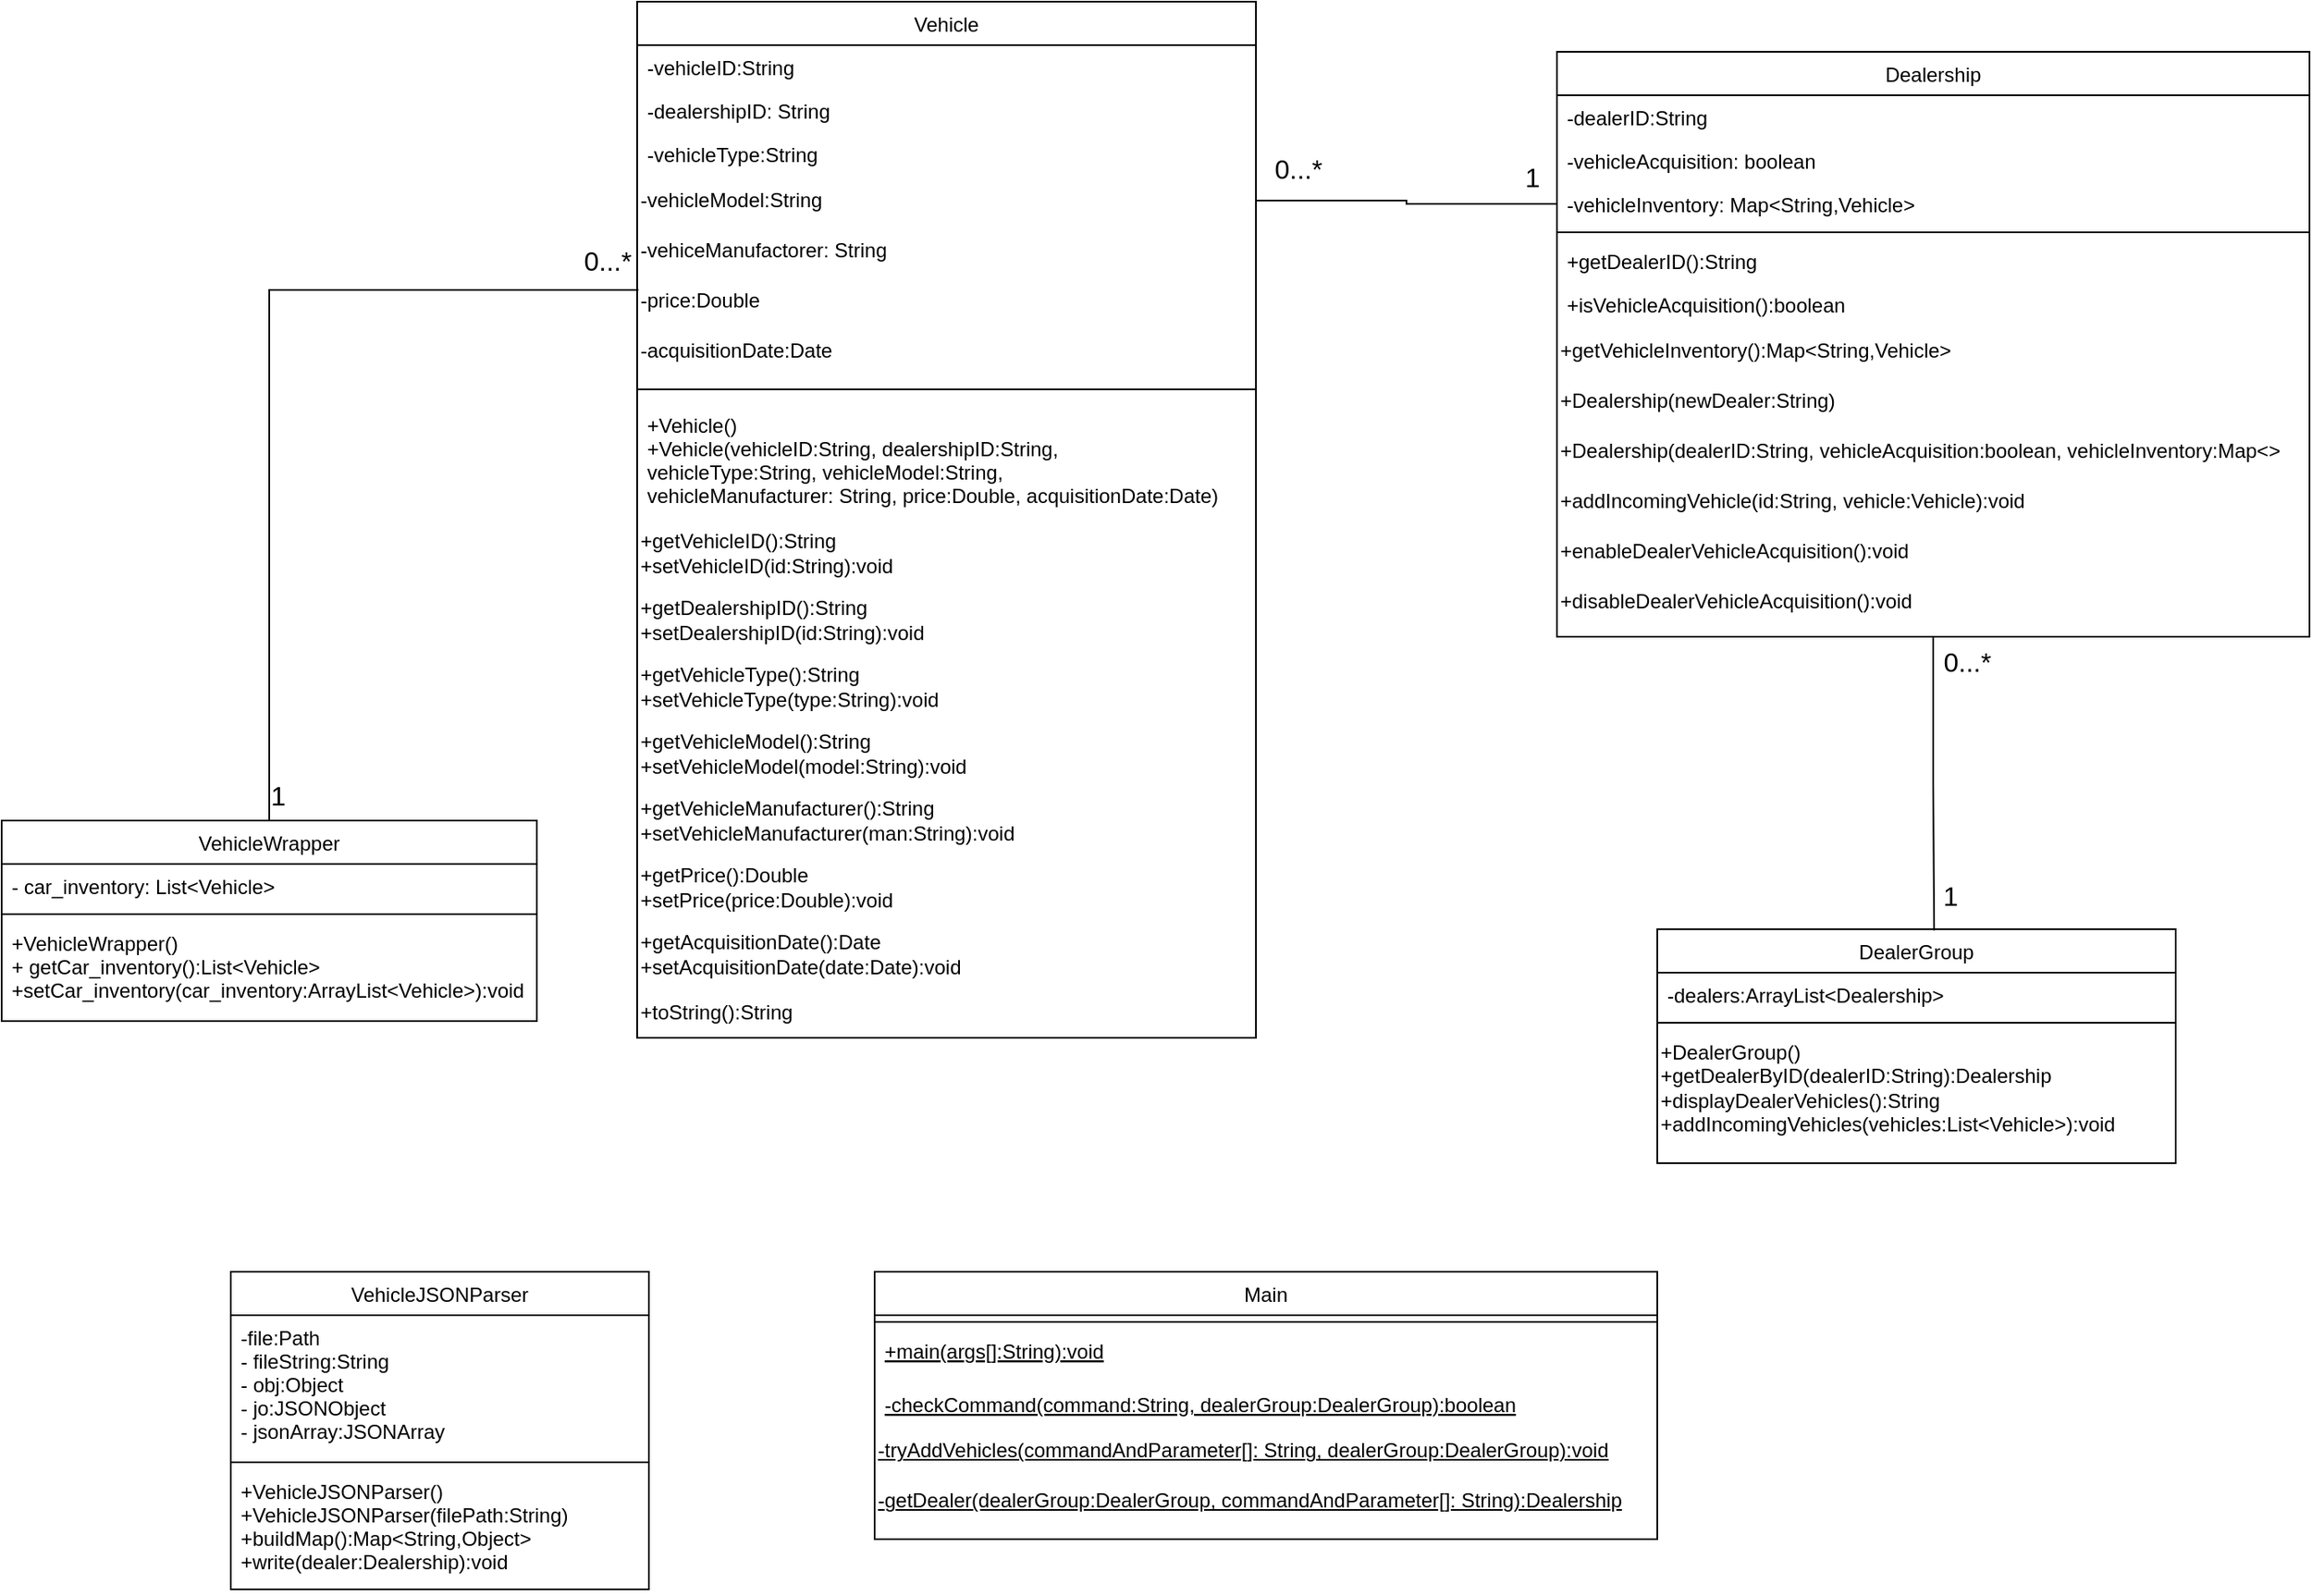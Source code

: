 <mxfile version="20.3.3" type="github">
  <diagram id="C5RBs43oDa-KdzZeNtuy" name="Page-1">
    <mxGraphModel dx="2896" dy="995" grid="1" gridSize="10" guides="1" tooltips="1" connect="1" arrows="1" fold="1" page="1" pageScale="1" pageWidth="827" pageHeight="1169" math="0" shadow="0">
      <root>
        <mxCell id="WIyWlLk6GJQsqaUBKTNV-0" />
        <mxCell id="WIyWlLk6GJQsqaUBKTNV-1" parent="WIyWlLk6GJQsqaUBKTNV-0" />
        <mxCell id="zkfFHV4jXpPFQw0GAbJ--0" value="Vehicle" style="swimlane;fontStyle=0;align=center;verticalAlign=top;childLayout=stackLayout;horizontal=1;startSize=26;horizontalStack=0;resizeParent=1;resizeLast=0;collapsible=1;marginBottom=0;rounded=0;shadow=0;strokeWidth=1;" parent="WIyWlLk6GJQsqaUBKTNV-1" vertex="1">
          <mxGeometry x="-420" y="30" width="370" height="620" as="geometry">
            <mxRectangle x="50" y="20" width="160" height="26" as="alternateBounds" />
          </mxGeometry>
        </mxCell>
        <mxCell id="zkfFHV4jXpPFQw0GAbJ--1" value="-vehicleID:String" style="text;align=left;verticalAlign=top;spacingLeft=4;spacingRight=4;overflow=hidden;rotatable=0;points=[[0,0.5],[1,0.5]];portConstraint=eastwest;" parent="zkfFHV4jXpPFQw0GAbJ--0" vertex="1">
          <mxGeometry y="26" width="370" height="26" as="geometry" />
        </mxCell>
        <mxCell id="zkfFHV4jXpPFQw0GAbJ--2" value="-dealershipID: String" style="text;align=left;verticalAlign=top;spacingLeft=4;spacingRight=4;overflow=hidden;rotatable=0;points=[[0,0.5],[1,0.5]];portConstraint=eastwest;rounded=0;shadow=0;html=0;" parent="zkfFHV4jXpPFQw0GAbJ--0" vertex="1">
          <mxGeometry y="52" width="370" height="26" as="geometry" />
        </mxCell>
        <mxCell id="zkfFHV4jXpPFQw0GAbJ--3" value="-vehicleType:String&#xa;" style="text;align=left;verticalAlign=top;spacingLeft=4;spacingRight=4;overflow=hidden;rotatable=0;points=[[0,0.5],[1,0.5]];portConstraint=eastwest;rounded=0;shadow=0;html=0;" parent="zkfFHV4jXpPFQw0GAbJ--0" vertex="1">
          <mxGeometry y="78" width="370" height="26" as="geometry" />
        </mxCell>
        <mxCell id="NPWFcT88b-uuEgtOuRGy-2" value="-vehicleModel:String" style="text;html=1;align=left;verticalAlign=middle;resizable=0;points=[];autosize=1;strokeColor=none;fillColor=none;" vertex="1" parent="zkfFHV4jXpPFQw0GAbJ--0">
          <mxGeometry y="104" width="370" height="30" as="geometry" />
        </mxCell>
        <mxCell id="NPWFcT88b-uuEgtOuRGy-3" value="-vehiceManufactorer: String" style="text;html=1;align=left;verticalAlign=middle;resizable=0;points=[];autosize=1;strokeColor=none;fillColor=none;" vertex="1" parent="zkfFHV4jXpPFQw0GAbJ--0">
          <mxGeometry y="134" width="370" height="30" as="geometry" />
        </mxCell>
        <mxCell id="NPWFcT88b-uuEgtOuRGy-4" value="-price:Double" style="text;html=1;align=left;verticalAlign=middle;resizable=0;points=[];autosize=1;strokeColor=none;fillColor=none;" vertex="1" parent="zkfFHV4jXpPFQw0GAbJ--0">
          <mxGeometry y="164" width="370" height="30" as="geometry" />
        </mxCell>
        <mxCell id="NPWFcT88b-uuEgtOuRGy-5" value="-acquisitionDate:Date" style="text;html=1;align=left;verticalAlign=middle;resizable=0;points=[];autosize=1;strokeColor=none;fillColor=none;" vertex="1" parent="zkfFHV4jXpPFQw0GAbJ--0">
          <mxGeometry y="194" width="370" height="30" as="geometry" />
        </mxCell>
        <mxCell id="zkfFHV4jXpPFQw0GAbJ--4" value="" style="line;html=1;strokeWidth=1;align=left;verticalAlign=middle;spacingTop=-1;spacingLeft=3;spacingRight=3;rotatable=0;labelPosition=right;points=[];portConstraint=eastwest;" parent="zkfFHV4jXpPFQw0GAbJ--0" vertex="1">
          <mxGeometry y="224" width="370" height="16" as="geometry" />
        </mxCell>
        <mxCell id="zkfFHV4jXpPFQw0GAbJ--5" value="+Vehicle()&#xa;+Vehicle(vehicleID:String, dealershipID:String, &#xa;vehicleType:String, vehicleModel:String, &#xa;vehicleManufacturer: String, price:Double, acquisitionDate:Date)&#xa;" style="text;align=left;verticalAlign=top;spacingLeft=4;spacingRight=4;overflow=hidden;rotatable=0;points=[[0,0.5],[1,0.5]];portConstraint=eastwest;" parent="zkfFHV4jXpPFQw0GAbJ--0" vertex="1">
          <mxGeometry y="240" width="370" height="70" as="geometry" />
        </mxCell>
        <mxCell id="NPWFcT88b-uuEgtOuRGy-22" value="+getVehicleID():String&lt;br&gt;+setVehicleID(id:String):void" style="text;html=1;align=left;verticalAlign=middle;resizable=0;points=[];autosize=1;strokeColor=none;fillColor=none;" vertex="1" parent="zkfFHV4jXpPFQw0GAbJ--0">
          <mxGeometry y="310" width="370" height="40" as="geometry" />
        </mxCell>
        <mxCell id="NPWFcT88b-uuEgtOuRGy-23" value="&lt;span style=&quot;&quot;&gt;+getDealershipID():String&lt;/span&gt;&lt;br style=&quot;&quot;&gt;&lt;span style=&quot;&quot;&gt;+setDealershipID(id:String):void&lt;/span&gt;" style="text;html=1;align=left;verticalAlign=middle;resizable=0;points=[];autosize=1;strokeColor=none;fillColor=none;" vertex="1" parent="zkfFHV4jXpPFQw0GAbJ--0">
          <mxGeometry y="350" width="370" height="40" as="geometry" />
        </mxCell>
        <mxCell id="NPWFcT88b-uuEgtOuRGy-24" value="&lt;span style=&quot;&quot;&gt;+getVehicleType():String&lt;/span&gt;&lt;br style=&quot;&quot;&gt;&lt;span style=&quot;&quot;&gt;+setVehicleType(type:String):void&lt;/span&gt;" style="text;html=1;align=left;verticalAlign=middle;resizable=0;points=[];autosize=1;strokeColor=none;fillColor=none;" vertex="1" parent="zkfFHV4jXpPFQw0GAbJ--0">
          <mxGeometry y="390" width="370" height="40" as="geometry" />
        </mxCell>
        <mxCell id="NPWFcT88b-uuEgtOuRGy-25" value="&lt;span style=&quot;&quot;&gt;+getVehicleModel():String&lt;/span&gt;&lt;br style=&quot;&quot;&gt;&lt;span style=&quot;&quot;&gt;+setVehicleModel(model:String):void&lt;/span&gt;" style="text;html=1;align=left;verticalAlign=middle;resizable=0;points=[];autosize=1;strokeColor=none;fillColor=none;" vertex="1" parent="zkfFHV4jXpPFQw0GAbJ--0">
          <mxGeometry y="430" width="370" height="40" as="geometry" />
        </mxCell>
        <mxCell id="NPWFcT88b-uuEgtOuRGy-26" value="&lt;span style=&quot;&quot;&gt;+getVehicleManufacturer():String&lt;/span&gt;&lt;br style=&quot;&quot;&gt;&lt;span style=&quot;&quot;&gt;+setVehicleManufacturer(man:String):void&lt;/span&gt;" style="text;html=1;align=left;verticalAlign=middle;resizable=0;points=[];autosize=1;strokeColor=none;fillColor=none;" vertex="1" parent="zkfFHV4jXpPFQw0GAbJ--0">
          <mxGeometry y="470" width="370" height="40" as="geometry" />
        </mxCell>
        <mxCell id="NPWFcT88b-uuEgtOuRGy-27" value="&lt;div style=&quot;&quot;&gt;&lt;span style=&quot;background-color: initial;&quot;&gt;+getPrice():Double&lt;/span&gt;&lt;/div&gt;&lt;span style=&quot;&quot;&gt;+setPrice(price:Double):void&lt;/span&gt;" style="text;html=1;align=left;verticalAlign=middle;resizable=0;points=[];autosize=1;strokeColor=none;fillColor=none;" vertex="1" parent="zkfFHV4jXpPFQw0GAbJ--0">
          <mxGeometry y="510" width="370" height="40" as="geometry" />
        </mxCell>
        <mxCell id="NPWFcT88b-uuEgtOuRGy-28" value="+getAcquisitionDate():Date&lt;br&gt;+setAcquisitionDate(date:Date):void" style="text;html=1;align=left;verticalAlign=middle;resizable=0;points=[];autosize=1;strokeColor=none;fillColor=none;" vertex="1" parent="zkfFHV4jXpPFQw0GAbJ--0">
          <mxGeometry y="550" width="370" height="40" as="geometry" />
        </mxCell>
        <mxCell id="NPWFcT88b-uuEgtOuRGy-29" value="+toString():String" style="text;html=1;align=left;verticalAlign=middle;resizable=0;points=[];autosize=1;strokeColor=none;fillColor=none;" vertex="1" parent="zkfFHV4jXpPFQw0GAbJ--0">
          <mxGeometry y="590" width="370" height="30" as="geometry" />
        </mxCell>
        <mxCell id="zkfFHV4jXpPFQw0GAbJ--6" value="Main" style="swimlane;fontStyle=0;align=center;verticalAlign=top;childLayout=stackLayout;horizontal=1;startSize=26;horizontalStack=0;resizeParent=1;resizeLast=0;collapsible=1;marginBottom=0;rounded=0;shadow=0;strokeWidth=1;" parent="WIyWlLk6GJQsqaUBKTNV-1" vertex="1">
          <mxGeometry x="-278" y="790" width="468" height="160" as="geometry">
            <mxRectangle x="130" y="380" width="160" height="26" as="alternateBounds" />
          </mxGeometry>
        </mxCell>
        <mxCell id="zkfFHV4jXpPFQw0GAbJ--9" value="" style="line;html=1;strokeWidth=1;align=left;verticalAlign=middle;spacingTop=-1;spacingLeft=3;spacingRight=3;rotatable=0;labelPosition=right;points=[];portConstraint=eastwest;" parent="zkfFHV4jXpPFQw0GAbJ--6" vertex="1">
          <mxGeometry y="26" width="468" height="8" as="geometry" />
        </mxCell>
        <mxCell id="zkfFHV4jXpPFQw0GAbJ--10" value="+main(args[]:String):void" style="text;align=left;verticalAlign=top;spacingLeft=4;spacingRight=4;overflow=hidden;rotatable=0;points=[[0,0.5],[1,0.5]];portConstraint=eastwest;fontStyle=4" parent="zkfFHV4jXpPFQw0GAbJ--6" vertex="1">
          <mxGeometry y="34" width="468" height="32" as="geometry" />
        </mxCell>
        <mxCell id="zkfFHV4jXpPFQw0GAbJ--11" value="-checkCommand(command:String, dealerGroup:DealerGroup):boolean" style="text;align=left;verticalAlign=top;spacingLeft=4;spacingRight=4;overflow=hidden;rotatable=0;points=[[0,0.5],[1,0.5]];portConstraint=eastwest;fontStyle=4" parent="zkfFHV4jXpPFQw0GAbJ--6" vertex="1">
          <mxGeometry y="66" width="468" height="26" as="geometry" />
        </mxCell>
        <mxCell id="NPWFcT88b-uuEgtOuRGy-30" value="&lt;u&gt;-tryAddVehicles(commandAndParameter[]: String, dealerGroup:DealerGroup):void&lt;/u&gt;" style="text;html=1;align=left;verticalAlign=middle;resizable=0;points=[];autosize=1;strokeColor=none;fillColor=none;" vertex="1" parent="zkfFHV4jXpPFQw0GAbJ--6">
          <mxGeometry y="92" width="468" height="30" as="geometry" />
        </mxCell>
        <mxCell id="NPWFcT88b-uuEgtOuRGy-31" value="&lt;u&gt;-getDealer(dealerGroup:DealerGroup, commandAndParameter[]: String):Dealership&lt;/u&gt;" style="text;html=1;align=left;verticalAlign=middle;resizable=0;points=[];autosize=1;strokeColor=none;fillColor=none;" vertex="1" parent="zkfFHV4jXpPFQw0GAbJ--6">
          <mxGeometry y="122" width="468" height="30" as="geometry" />
        </mxCell>
        <mxCell id="zkfFHV4jXpPFQw0GAbJ--13" value="DealerGroup" style="swimlane;fontStyle=0;align=center;verticalAlign=top;childLayout=stackLayout;horizontal=1;startSize=26;horizontalStack=0;resizeParent=1;resizeLast=0;collapsible=1;marginBottom=0;rounded=0;shadow=0;strokeWidth=1;" parent="WIyWlLk6GJQsqaUBKTNV-1" vertex="1">
          <mxGeometry x="190" y="585" width="310" height="140" as="geometry">
            <mxRectangle x="340" y="380" width="170" height="26" as="alternateBounds" />
          </mxGeometry>
        </mxCell>
        <mxCell id="zkfFHV4jXpPFQw0GAbJ--14" value="-dealers:ArrayList&lt;Dealership&gt;" style="text;align=left;verticalAlign=top;spacingLeft=4;spacingRight=4;overflow=hidden;rotatable=0;points=[[0,0.5],[1,0.5]];portConstraint=eastwest;" parent="zkfFHV4jXpPFQw0GAbJ--13" vertex="1">
          <mxGeometry y="26" width="310" height="26" as="geometry" />
        </mxCell>
        <mxCell id="zkfFHV4jXpPFQw0GAbJ--15" value="" style="line;html=1;strokeWidth=1;align=left;verticalAlign=middle;spacingTop=-1;spacingLeft=3;spacingRight=3;rotatable=0;labelPosition=right;points=[];portConstraint=eastwest;" parent="zkfFHV4jXpPFQw0GAbJ--13" vertex="1">
          <mxGeometry y="52" width="310" height="8" as="geometry" />
        </mxCell>
        <mxCell id="NPWFcT88b-uuEgtOuRGy-39" value="&lt;div style=&quot;&quot;&gt;&lt;span style=&quot;background-color: initial;&quot;&gt;+DealerGroup()&lt;/span&gt;&lt;/div&gt;&lt;div style=&quot;&quot;&gt;&lt;span style=&quot;background-color: initial;&quot;&gt;+getDealerByID(dealerID:String):Dealership&lt;/span&gt;&lt;/div&gt;&lt;div style=&quot;&quot;&gt;&lt;span style=&quot;background-color: initial;&quot;&gt;+displayDealerVehicles():String&lt;/span&gt;&lt;/div&gt;&lt;div style=&quot;&quot;&gt;&lt;span style=&quot;background-color: initial;&quot;&gt;+addIncomingVehicles(vehicles:List&amp;lt;Vehicle&amp;gt;):void&lt;/span&gt;&lt;/div&gt;" style="text;html=1;align=left;verticalAlign=middle;resizable=0;points=[];autosize=1;strokeColor=none;fillColor=none;" vertex="1" parent="zkfFHV4jXpPFQw0GAbJ--13">
          <mxGeometry y="60" width="310" height="70" as="geometry" />
        </mxCell>
        <mxCell id="NPWFcT88b-uuEgtOuRGy-54" style="edgeStyle=orthogonalEdgeStyle;rounded=0;orthogonalLoop=1;jettySize=auto;html=1;exitX=0.5;exitY=1;exitDx=0;exitDy=0;entryX=0.534;entryY=0.005;entryDx=0;entryDy=0;entryPerimeter=0;fontSize=16;endArrow=none;endFill=0;" edge="1" parent="WIyWlLk6GJQsqaUBKTNV-1" source="zkfFHV4jXpPFQw0GAbJ--17" target="zkfFHV4jXpPFQw0GAbJ--13">
          <mxGeometry relative="1" as="geometry" />
        </mxCell>
        <mxCell id="zkfFHV4jXpPFQw0GAbJ--17" value="Dealership" style="swimlane;fontStyle=0;align=center;verticalAlign=top;childLayout=stackLayout;horizontal=1;startSize=26;horizontalStack=0;resizeParent=1;resizeLast=0;collapsible=1;marginBottom=0;rounded=0;shadow=0;strokeWidth=1;" parent="WIyWlLk6GJQsqaUBKTNV-1" vertex="1">
          <mxGeometry x="130" y="60" width="450" height="350" as="geometry">
            <mxRectangle x="550" y="140" width="160" height="26" as="alternateBounds" />
          </mxGeometry>
        </mxCell>
        <mxCell id="zkfFHV4jXpPFQw0GAbJ--18" value="-dealerID:String" style="text;align=left;verticalAlign=top;spacingLeft=4;spacingRight=4;overflow=hidden;rotatable=0;points=[[0,0.5],[1,0.5]];portConstraint=eastwest;" parent="zkfFHV4jXpPFQw0GAbJ--17" vertex="1">
          <mxGeometry y="26" width="450" height="26" as="geometry" />
        </mxCell>
        <mxCell id="zkfFHV4jXpPFQw0GAbJ--19" value="-vehicleAcquisition: boolean" style="text;align=left;verticalAlign=top;spacingLeft=4;spacingRight=4;overflow=hidden;rotatable=0;points=[[0,0.5],[1,0.5]];portConstraint=eastwest;rounded=0;shadow=0;html=0;" parent="zkfFHV4jXpPFQw0GAbJ--17" vertex="1">
          <mxGeometry y="52" width="450" height="26" as="geometry" />
        </mxCell>
        <mxCell id="zkfFHV4jXpPFQw0GAbJ--20" value="-vehicleInventory: Map&lt;String,Vehicle&gt;" style="text;align=left;verticalAlign=top;spacingLeft=4;spacingRight=4;overflow=hidden;rotatable=0;points=[[0,0.5],[1,0.5]];portConstraint=eastwest;rounded=0;shadow=0;html=0;" parent="zkfFHV4jXpPFQw0GAbJ--17" vertex="1">
          <mxGeometry y="78" width="450" height="26" as="geometry" />
        </mxCell>
        <mxCell id="zkfFHV4jXpPFQw0GAbJ--23" value="" style="line;html=1;strokeWidth=1;align=left;verticalAlign=middle;spacingTop=-1;spacingLeft=3;spacingRight=3;rotatable=0;labelPosition=right;points=[];portConstraint=eastwest;" parent="zkfFHV4jXpPFQw0GAbJ--17" vertex="1">
          <mxGeometry y="104" width="450" height="8" as="geometry" />
        </mxCell>
        <mxCell id="zkfFHV4jXpPFQw0GAbJ--24" value="+getDealerID():String" style="text;align=left;verticalAlign=top;spacingLeft=4;spacingRight=4;overflow=hidden;rotatable=0;points=[[0,0.5],[1,0.5]];portConstraint=eastwest;" parent="zkfFHV4jXpPFQw0GAbJ--17" vertex="1">
          <mxGeometry y="112" width="450" height="26" as="geometry" />
        </mxCell>
        <mxCell id="zkfFHV4jXpPFQw0GAbJ--25" value="+isVehicleAcquisition():boolean" style="text;align=left;verticalAlign=top;spacingLeft=4;spacingRight=4;overflow=hidden;rotatable=0;points=[[0,0.5],[1,0.5]];portConstraint=eastwest;" parent="zkfFHV4jXpPFQw0GAbJ--17" vertex="1">
          <mxGeometry y="138" width="450" height="26" as="geometry" />
        </mxCell>
        <mxCell id="NPWFcT88b-uuEgtOuRGy-32" value="+getVehicleInventory():Map&amp;lt;String,Vehicle&amp;gt;" style="text;html=1;align=left;verticalAlign=middle;resizable=0;points=[];autosize=1;strokeColor=none;fillColor=none;" vertex="1" parent="zkfFHV4jXpPFQw0GAbJ--17">
          <mxGeometry y="164" width="450" height="30" as="geometry" />
        </mxCell>
        <mxCell id="NPWFcT88b-uuEgtOuRGy-33" value="+Dealership(newDealer:String)" style="text;html=1;align=left;verticalAlign=middle;resizable=0;points=[];autosize=1;strokeColor=none;fillColor=none;" vertex="1" parent="zkfFHV4jXpPFQw0GAbJ--17">
          <mxGeometry y="194" width="450" height="30" as="geometry" />
        </mxCell>
        <mxCell id="NPWFcT88b-uuEgtOuRGy-34" value="+Dealership(dealerID:String, vehicleAcquisition:boolean, vehicleInventory:Map&amp;lt;&amp;gt;" style="text;html=1;align=left;verticalAlign=middle;resizable=0;points=[];autosize=1;strokeColor=none;fillColor=none;" vertex="1" parent="zkfFHV4jXpPFQw0GAbJ--17">
          <mxGeometry y="224" width="450" height="30" as="geometry" />
        </mxCell>
        <mxCell id="NPWFcT88b-uuEgtOuRGy-35" value="+addIncomingVehicle(id:String, vehicle:Vehicle):void" style="text;html=1;align=left;verticalAlign=middle;resizable=0;points=[];autosize=1;strokeColor=none;fillColor=none;" vertex="1" parent="zkfFHV4jXpPFQw0GAbJ--17">
          <mxGeometry y="254" width="450" height="30" as="geometry" />
        </mxCell>
        <mxCell id="NPWFcT88b-uuEgtOuRGy-36" value="+enableDealerVehicleAcquisition():void" style="text;html=1;align=left;verticalAlign=middle;resizable=0;points=[];autosize=1;strokeColor=none;fillColor=none;" vertex="1" parent="zkfFHV4jXpPFQw0GAbJ--17">
          <mxGeometry y="284" width="450" height="30" as="geometry" />
        </mxCell>
        <mxCell id="NPWFcT88b-uuEgtOuRGy-37" value="+disableDealerVehicleAcquisition():void" style="text;html=1;align=left;verticalAlign=middle;resizable=0;points=[];autosize=1;strokeColor=none;fillColor=none;" vertex="1" parent="zkfFHV4jXpPFQw0GAbJ--17">
          <mxGeometry y="314" width="450" height="30" as="geometry" />
        </mxCell>
        <mxCell id="NPWFcT88b-uuEgtOuRGy-10" value="VehicleJSONParser" style="swimlane;fontStyle=0;align=center;verticalAlign=top;childLayout=stackLayout;horizontal=1;startSize=26;horizontalStack=0;resizeParent=1;resizeParentMax=0;resizeLast=0;collapsible=1;marginBottom=0;" vertex="1" parent="WIyWlLk6GJQsqaUBKTNV-1">
          <mxGeometry x="-663" y="790" width="250" height="190" as="geometry" />
        </mxCell>
        <mxCell id="NPWFcT88b-uuEgtOuRGy-11" value="-file:Path &#xa;	- fileString:String&#xa;	- obj:Object&#xa;	- jo:JSONObject &#xa;	- jsonArray:JSONArray" style="text;strokeColor=none;fillColor=none;align=left;verticalAlign=top;spacingLeft=4;spacingRight=4;overflow=hidden;rotatable=0;points=[[0,0.5],[1,0.5]];portConstraint=eastwest;" vertex="1" parent="NPWFcT88b-uuEgtOuRGy-10">
          <mxGeometry y="26" width="250" height="84" as="geometry" />
        </mxCell>
        <mxCell id="NPWFcT88b-uuEgtOuRGy-12" value="" style="line;strokeWidth=1;fillColor=none;align=left;verticalAlign=middle;spacingTop=-1;spacingLeft=3;spacingRight=3;rotatable=0;labelPosition=right;points=[];portConstraint=eastwest;strokeColor=inherit;" vertex="1" parent="NPWFcT88b-uuEgtOuRGy-10">
          <mxGeometry y="110" width="250" height="8" as="geometry" />
        </mxCell>
        <mxCell id="NPWFcT88b-uuEgtOuRGy-13" value="+VehicleJSONParser()&#xa;+VehicleJSONParser(filePath:String)&#xa;+buildMap():Map&lt;String,Object&gt;&#xa;+write(dealer:Dealership):void" style="text;strokeColor=none;fillColor=none;align=left;verticalAlign=top;spacingLeft=4;spacingRight=4;overflow=hidden;rotatable=0;points=[[0,0.5],[1,0.5]];portConstraint=eastwest;" vertex="1" parent="NPWFcT88b-uuEgtOuRGy-10">
          <mxGeometry y="118" width="250" height="72" as="geometry" />
        </mxCell>
        <mxCell id="NPWFcT88b-uuEgtOuRGy-48" style="edgeStyle=orthogonalEdgeStyle;rounded=0;orthogonalLoop=1;jettySize=auto;html=1;exitX=0.5;exitY=0;exitDx=0;exitDy=0;entryX=0.002;entryY=0.282;entryDx=0;entryDy=0;entryPerimeter=0;fontSize=16;endArrow=none;endFill=0;" edge="1" parent="WIyWlLk6GJQsqaUBKTNV-1" source="NPWFcT88b-uuEgtOuRGy-14" target="NPWFcT88b-uuEgtOuRGy-4">
          <mxGeometry relative="1" as="geometry" />
        </mxCell>
        <mxCell id="NPWFcT88b-uuEgtOuRGy-14" value="VehicleWrapper" style="swimlane;fontStyle=0;align=center;verticalAlign=top;childLayout=stackLayout;horizontal=1;startSize=26;horizontalStack=0;resizeParent=1;resizeParentMax=0;resizeLast=0;collapsible=1;marginBottom=0;" vertex="1" parent="WIyWlLk6GJQsqaUBKTNV-1">
          <mxGeometry x="-800" y="520" width="320" height="120" as="geometry" />
        </mxCell>
        <mxCell id="NPWFcT88b-uuEgtOuRGy-15" value="- car_inventory: List&lt;Vehicle&gt;" style="text;strokeColor=none;fillColor=none;align=left;verticalAlign=top;spacingLeft=4;spacingRight=4;overflow=hidden;rotatable=0;points=[[0,0.5],[1,0.5]];portConstraint=eastwest;" vertex="1" parent="NPWFcT88b-uuEgtOuRGy-14">
          <mxGeometry y="26" width="320" height="26" as="geometry" />
        </mxCell>
        <mxCell id="NPWFcT88b-uuEgtOuRGy-16" value="" style="line;strokeWidth=1;fillColor=none;align=left;verticalAlign=middle;spacingTop=-1;spacingLeft=3;spacingRight=3;rotatable=0;labelPosition=right;points=[];portConstraint=eastwest;strokeColor=inherit;" vertex="1" parent="NPWFcT88b-uuEgtOuRGy-14">
          <mxGeometry y="52" width="320" height="8" as="geometry" />
        </mxCell>
        <mxCell id="NPWFcT88b-uuEgtOuRGy-17" value="+VehicleWrapper()&#xa;+ getCar_inventory():List&lt;Vehicle&gt;&#xa;+setCar_inventory(car_inventory:ArrayList&lt;Vehicle&gt;):void" style="text;strokeColor=none;fillColor=none;align=left;verticalAlign=top;spacingLeft=4;spacingRight=4;overflow=hidden;rotatable=0;points=[[0,0.5],[1,0.5]];portConstraint=eastwest;" vertex="1" parent="NPWFcT88b-uuEgtOuRGy-14">
          <mxGeometry y="60" width="320" height="60" as="geometry" />
        </mxCell>
        <mxCell id="NPWFcT88b-uuEgtOuRGy-42" value="&lt;font style=&quot;font-size: 16px;&quot;&gt;0...*&lt;/font&gt;" style="text;html=1;align=center;verticalAlign=middle;resizable=0;points=[];autosize=1;strokeColor=none;fillColor=none;fontSize=31;" vertex="1" parent="WIyWlLk6GJQsqaUBKTNV-1">
          <mxGeometry x="-50" y="100" width="50" height="50" as="geometry" />
        </mxCell>
        <mxCell id="NPWFcT88b-uuEgtOuRGy-46" value="0...*" style="text;html=1;align=center;verticalAlign=middle;resizable=0;points=[];autosize=1;strokeColor=none;fillColor=none;fontSize=16;" vertex="1" parent="WIyWlLk6GJQsqaUBKTNV-1">
          <mxGeometry x="350" y="410" width="50" height="30" as="geometry" />
        </mxCell>
        <mxCell id="NPWFcT88b-uuEgtOuRGy-47" value="1" style="text;html=1;align=center;verticalAlign=middle;resizable=0;points=[];autosize=1;strokeColor=none;fillColor=none;fontSize=16;" vertex="1" parent="WIyWlLk6GJQsqaUBKTNV-1">
          <mxGeometry x="350" y="550" width="30" height="30" as="geometry" />
        </mxCell>
        <mxCell id="NPWFcT88b-uuEgtOuRGy-49" value="0...*" style="text;html=1;align=center;verticalAlign=middle;resizable=0;points=[];autosize=1;strokeColor=none;fillColor=none;fontSize=16;" vertex="1" parent="WIyWlLk6GJQsqaUBKTNV-1">
          <mxGeometry x="-463" y="170" width="50" height="30" as="geometry" />
        </mxCell>
        <mxCell id="NPWFcT88b-uuEgtOuRGy-50" value="1" style="text;html=1;align=center;verticalAlign=middle;resizable=0;points=[];autosize=1;strokeColor=none;fillColor=none;fontSize=16;" vertex="1" parent="WIyWlLk6GJQsqaUBKTNV-1">
          <mxGeometry x="-650" y="490" width="30" height="30" as="geometry" />
        </mxCell>
        <mxCell id="NPWFcT88b-uuEgtOuRGy-45" value="1" style="text;html=1;align=center;verticalAlign=middle;resizable=0;points=[];autosize=1;strokeColor=none;fillColor=none;fontSize=16;" vertex="1" parent="WIyWlLk6GJQsqaUBKTNV-1">
          <mxGeometry x="100" y="120" width="30" height="30" as="geometry" />
        </mxCell>
        <mxCell id="NPWFcT88b-uuEgtOuRGy-53" value="" style="edgeStyle=orthogonalEdgeStyle;rounded=0;orthogonalLoop=1;jettySize=auto;html=1;entryX=0;entryY=0.5;entryDx=0;entryDy=0;fontSize=31;endArrow=none;endFill=0;" edge="1" parent="WIyWlLk6GJQsqaUBKTNV-1" source="NPWFcT88b-uuEgtOuRGy-2" target="zkfFHV4jXpPFQw0GAbJ--20">
          <mxGeometry relative="1" as="geometry">
            <mxPoint x="-235.0" y="134" as="sourcePoint" />
            <mxPoint x="130.0" y="151" as="targetPoint" />
            <Array as="points" />
          </mxGeometry>
        </mxCell>
      </root>
    </mxGraphModel>
  </diagram>
</mxfile>
